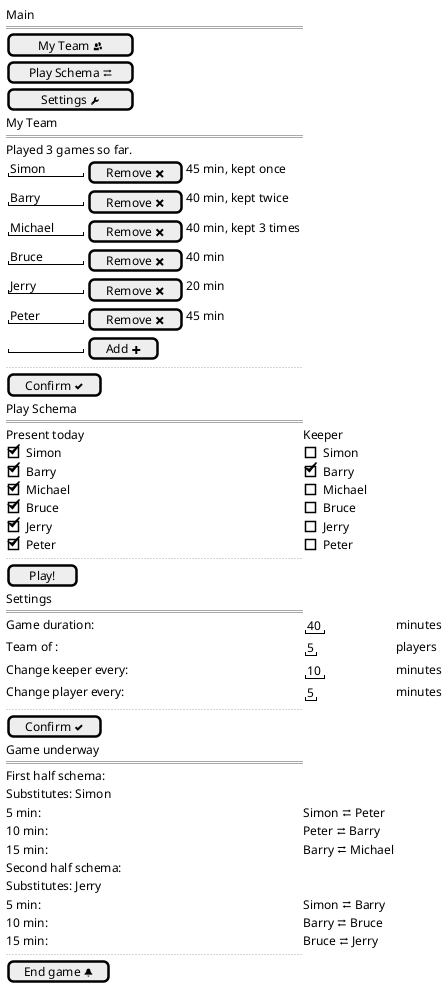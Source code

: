 @startsalt
{
    Main
    ==
    [ My Team <&people>    ]
    [ Play Schema <&transfer>]
    [ Settings <&wrench>   ]
    My Team
    ==
    Played 3 games so far.
    { "Simon    " | [ Remove <&x> ] | 45 min, kept once}
    { "Barry    " | [ Remove <&x> ] | 40 min, kept twice}
    { "Michael  " | [ Remove <&x> ] | 40 min, kept 3 times}
    { "Bruce    " | [ Remove <&x> ] | 40 min}
    { "Jerry    " | [ Remove <&x> ] | 20 min}
    { "Peter    " | [ Remove <&x> ] | 45 min}
    { "         " | [ Add <&plus> ] }
    ..
    [ Confirm <&check>]
    Play Schema
    ==
    Present today     | Keeper
    [X] Simon   | [] Simon
    [X] Barry   | [X] Barry
    [X] Michael | [] Michael
    [X] Bruce    | [] Bruce
    [X] Jerry    | [] Jerry
    [X] Peter    | [] Peter
    ..
    [ Play!  ]
    Settings
    ==
    Game duration:  { "40" } minutes
    Team of : { "5" } players
    Change keeper every: { "10" } minutes
    Change player every: { "5" } minutes
    ..
    [ Confirm <&check>]
    Game underway
    ==
    First half schema:
    Substitutes: Simon
    5 min: | Simon <&transfer> Peter
    10 min:| Peter <&transfer> Barry
    15 min:| Barry <&transfer> Michael
    Second half schema:
    Substitutes: Jerry
    5 min:| Simon <&transfer> Barry
    10 min:| Barry <&transfer> Bruce
    15 min:| Bruce <&transfer> Jerry
    ..
    [ End game <&bell>]
}
@endsalt
